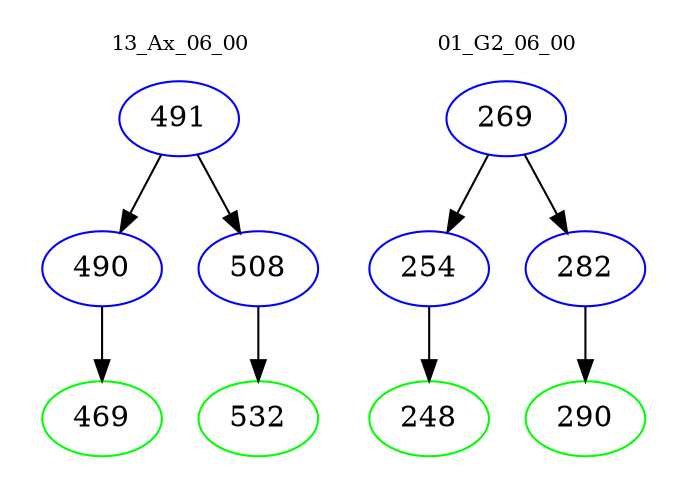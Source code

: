 digraph{
subgraph cluster_0 {
color = white
label = "13_Ax_06_00";
fontsize=10;
T0_491 [label="491", color="blue"]
T0_491 -> T0_490 [color="black"]
T0_490 [label="490", color="blue"]
T0_490 -> T0_469 [color="black"]
T0_469 [label="469", color="green"]
T0_491 -> T0_508 [color="black"]
T0_508 [label="508", color="blue"]
T0_508 -> T0_532 [color="black"]
T0_532 [label="532", color="green"]
}
subgraph cluster_1 {
color = white
label = "01_G2_06_00";
fontsize=10;
T1_269 [label="269", color="blue"]
T1_269 -> T1_254 [color="black"]
T1_254 [label="254", color="blue"]
T1_254 -> T1_248 [color="black"]
T1_248 [label="248", color="green"]
T1_269 -> T1_282 [color="black"]
T1_282 [label="282", color="blue"]
T1_282 -> T1_290 [color="black"]
T1_290 [label="290", color="green"]
}
}
